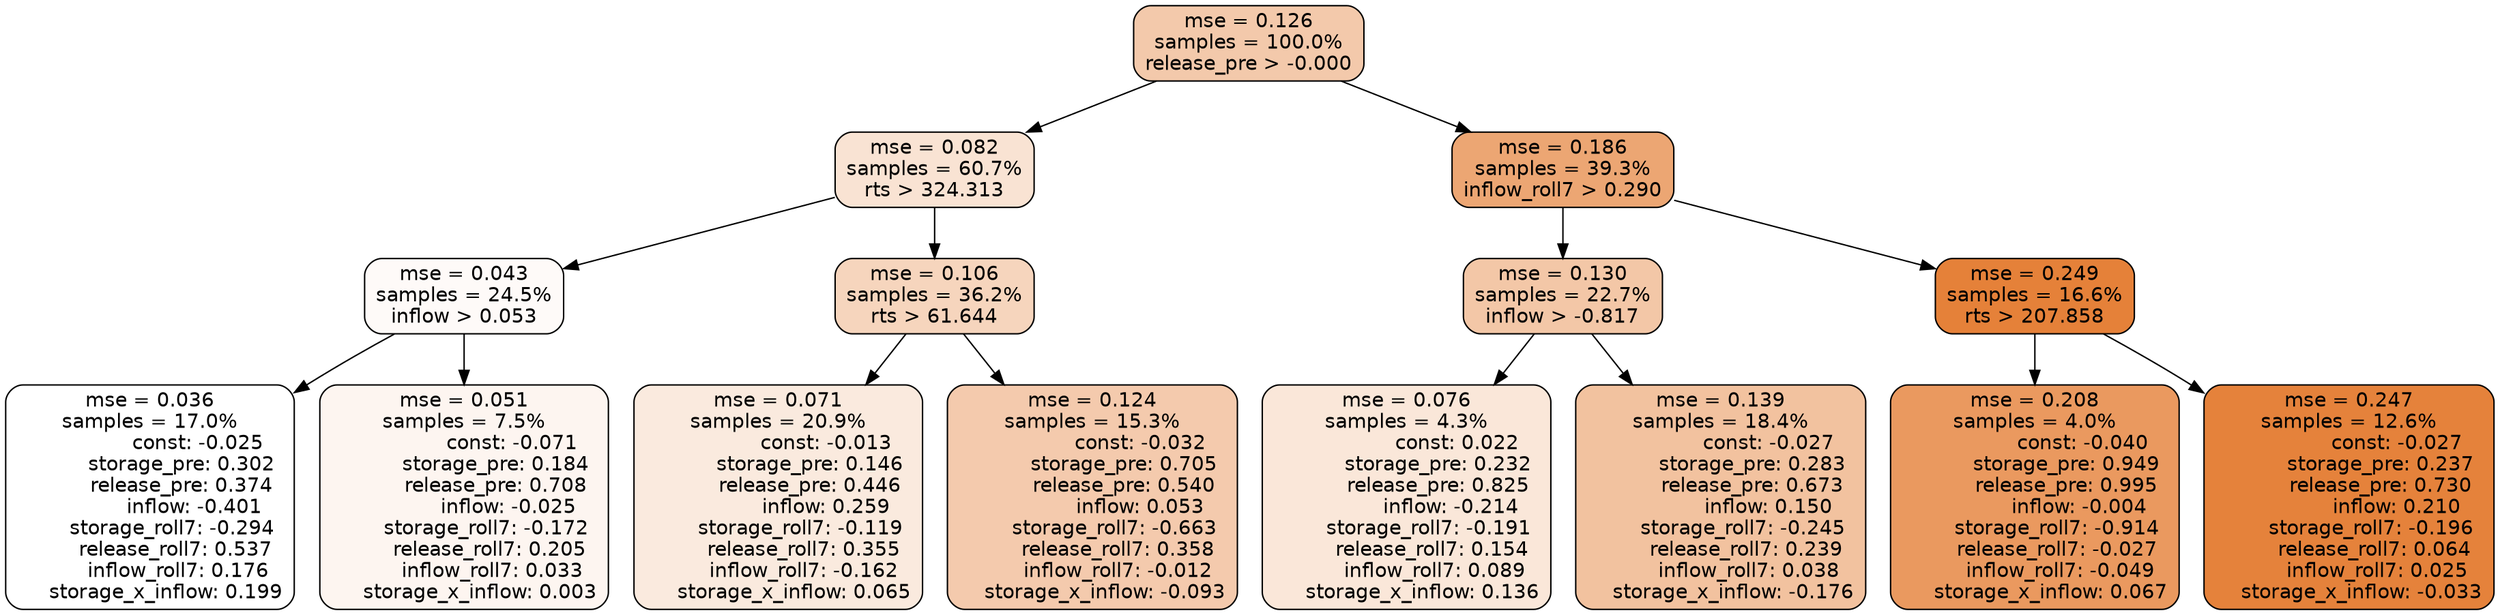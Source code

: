 digraph tree {
node [shape=rectangle, style="filled, rounded", color="black", fontname=helvetica] ;
edge [fontname=helvetica] ;
	"0" [label="mse = 0.126
samples = 100.0%
release_pre > -0.000", fillcolor="#f3c9ab"]
	"1" [label="mse = 0.082
samples = 60.7%
rts > 324.313", fillcolor="#f9e3d3"]
	"8" [label="mse = 0.186
samples = 39.3%
inflow_roll7 > 0.290", fillcolor="#eca673"]
	"5" [label="mse = 0.043
samples = 24.5%
inflow > 0.053", fillcolor="#fefaf8"]
	"2" [label="mse = 0.106
samples = 36.2%
rts > 61.644", fillcolor="#f6d5bd"]
	"9" [label="mse = 0.130
samples = 22.7%
inflow > -0.817", fillcolor="#f3c7a7"]
	"12" [label="mse = 0.249
samples = 16.6%
rts > 207.858", fillcolor="#e58139"]
	"6" [label="mse = 0.036
samples = 17.0%
               const: -0.025
          storage_pre: 0.302
          release_pre: 0.374
              inflow: -0.401
       storage_roll7: -0.294
        release_roll7: 0.537
         inflow_roll7: 0.176
     storage_x_inflow: 0.199", fillcolor="#ffffff"]
	"7" [label="mse = 0.051
samples = 7.5%
               const: -0.071
          storage_pre: 0.184
          release_pre: 0.708
              inflow: -0.025
       storage_roll7: -0.172
        release_roll7: 0.205
         inflow_roll7: 0.033
     storage_x_inflow: 0.003", fillcolor="#fdf5f0"]
	"3" [label="mse = 0.071
samples = 20.9%
               const: -0.013
          storage_pre: 0.146
          release_pre: 0.446
               inflow: 0.259
       storage_roll7: -0.119
        release_roll7: 0.355
        inflow_roll7: -0.162
     storage_x_inflow: 0.065", fillcolor="#faeade"]
	"4" [label="mse = 0.124
samples = 15.3%
               const: -0.032
          storage_pre: 0.705
          release_pre: 0.540
               inflow: 0.053
       storage_roll7: -0.663
        release_roll7: 0.358
        inflow_roll7: -0.012
    storage_x_inflow: -0.093", fillcolor="#f4caad"]
	"10" [label="mse = 0.076
samples = 4.3%
                const: 0.022
          storage_pre: 0.232
          release_pre: 0.825
              inflow: -0.214
       storage_roll7: -0.191
        release_roll7: 0.154
         inflow_roll7: 0.089
     storage_x_inflow: 0.136", fillcolor="#fae7d9"]
	"11" [label="mse = 0.139
samples = 18.4%
               const: -0.027
          storage_pre: 0.283
          release_pre: 0.673
               inflow: 0.150
       storage_roll7: -0.245
        release_roll7: 0.239
         inflow_roll7: 0.038
    storage_x_inflow: -0.176", fillcolor="#f2c29f"]
	"14" [label="mse = 0.208
samples = 4.0%
               const: -0.040
          storage_pre: 0.949
          release_pre: 0.995
              inflow: -0.004
       storage_roll7: -0.914
       release_roll7: -0.027
        inflow_roll7: -0.049
     storage_x_inflow: 0.067", fillcolor="#ea995f"]
	"13" [label="mse = 0.247
samples = 12.6%
               const: -0.027
          storage_pre: 0.237
          release_pre: 0.730
               inflow: 0.210
       storage_roll7: -0.196
        release_roll7: 0.064
         inflow_roll7: 0.025
    storage_x_inflow: -0.033", fillcolor="#e5823b"]

	"0" -> "1"
	"0" -> "8"
	"1" -> "2"
	"1" -> "5"
	"8" -> "9"
	"8" -> "12"
	"5" -> "6"
	"5" -> "7"
	"2" -> "3"
	"2" -> "4"
	"9" -> "10"
	"9" -> "11"
	"12" -> "13"
	"12" -> "14"
}